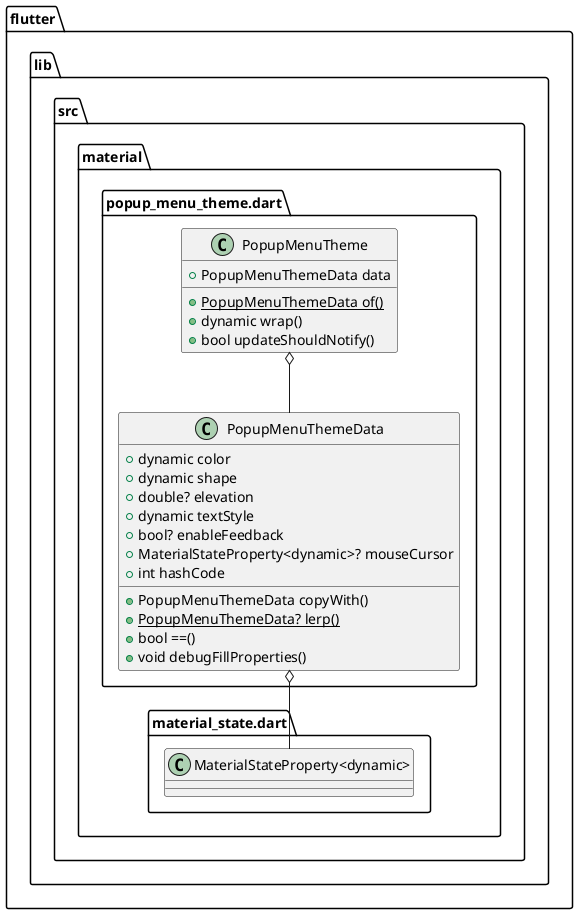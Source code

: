 @startuml
set namespaceSeparator ::

class "flutter::lib::src::material::popup_menu_theme.dart::PopupMenuThemeData" {
  +dynamic color
  +dynamic shape
  +double? elevation
  +dynamic textStyle
  +bool? enableFeedback
  +MaterialStateProperty<dynamic>? mouseCursor
  +int hashCode
  +PopupMenuThemeData copyWith()
  {static} +PopupMenuThemeData? lerp()
  +bool ==()
  +void debugFillProperties()
}

"flutter::lib::src::material::popup_menu_theme.dart::PopupMenuThemeData" o-- "flutter::lib::src::material::material_state.dart::MaterialStateProperty<dynamic>"

class "flutter::lib::src::material::popup_menu_theme.dart::PopupMenuTheme" {
  +PopupMenuThemeData data
  {static} +PopupMenuThemeData of()
  +dynamic wrap()
  +bool updateShouldNotify()
}

"flutter::lib::src::material::popup_menu_theme.dart::PopupMenuTheme" o-- "flutter::lib::src::material::popup_menu_theme.dart::PopupMenuThemeData"


@enduml